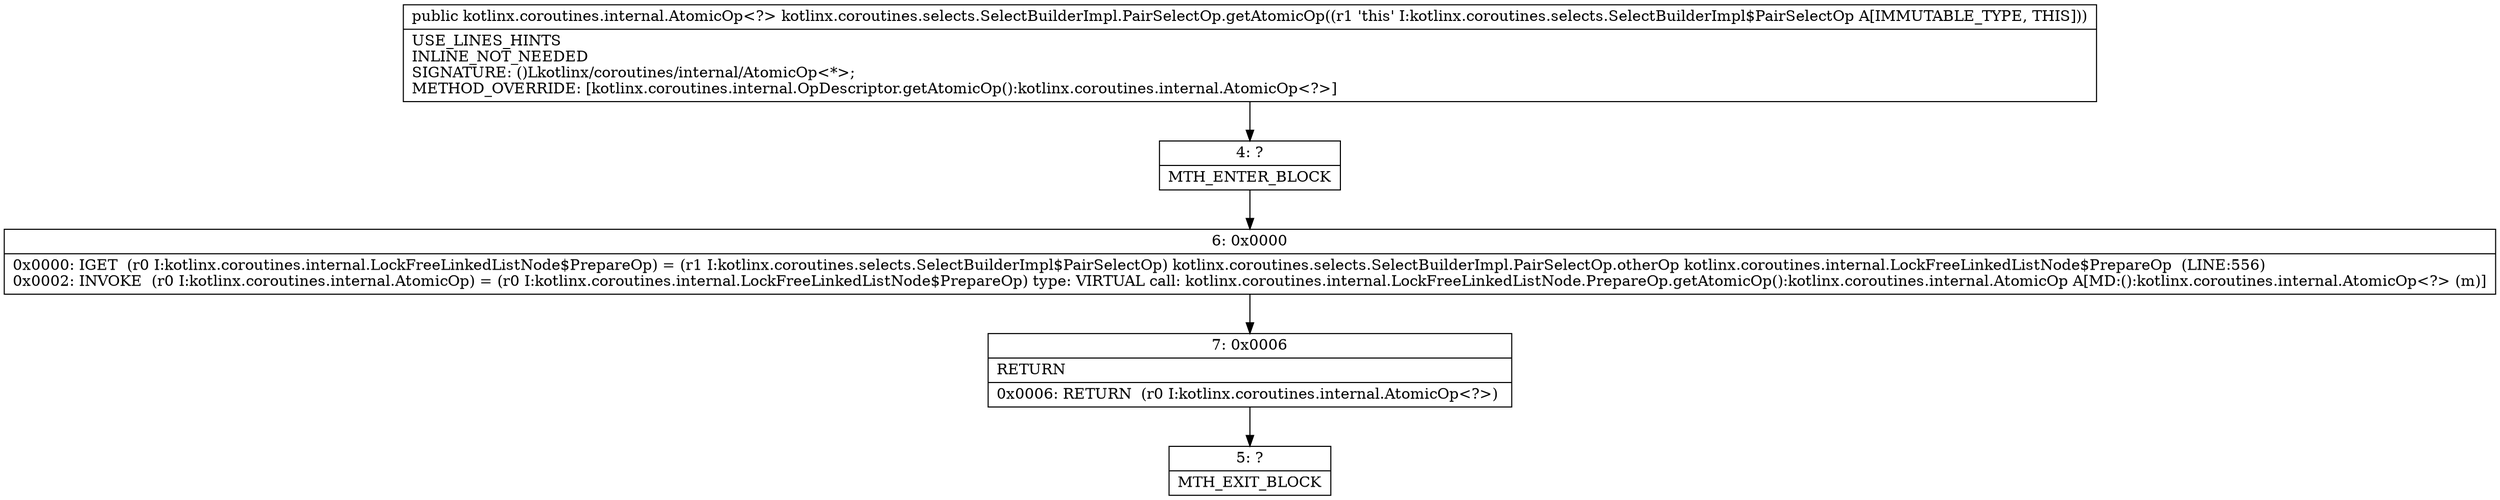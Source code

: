 digraph "CFG forkotlinx.coroutines.selects.SelectBuilderImpl.PairSelectOp.getAtomicOp()Lkotlinx\/coroutines\/internal\/AtomicOp;" {
Node_4 [shape=record,label="{4\:\ ?|MTH_ENTER_BLOCK\l}"];
Node_6 [shape=record,label="{6\:\ 0x0000|0x0000: IGET  (r0 I:kotlinx.coroutines.internal.LockFreeLinkedListNode$PrepareOp) = (r1 I:kotlinx.coroutines.selects.SelectBuilderImpl$PairSelectOp) kotlinx.coroutines.selects.SelectBuilderImpl.PairSelectOp.otherOp kotlinx.coroutines.internal.LockFreeLinkedListNode$PrepareOp  (LINE:556)\l0x0002: INVOKE  (r0 I:kotlinx.coroutines.internal.AtomicOp) = (r0 I:kotlinx.coroutines.internal.LockFreeLinkedListNode$PrepareOp) type: VIRTUAL call: kotlinx.coroutines.internal.LockFreeLinkedListNode.PrepareOp.getAtomicOp():kotlinx.coroutines.internal.AtomicOp A[MD:():kotlinx.coroutines.internal.AtomicOp\<?\> (m)]\l}"];
Node_7 [shape=record,label="{7\:\ 0x0006|RETURN\l|0x0006: RETURN  (r0 I:kotlinx.coroutines.internal.AtomicOp\<?\>) \l}"];
Node_5 [shape=record,label="{5\:\ ?|MTH_EXIT_BLOCK\l}"];
MethodNode[shape=record,label="{public kotlinx.coroutines.internal.AtomicOp\<?\> kotlinx.coroutines.selects.SelectBuilderImpl.PairSelectOp.getAtomicOp((r1 'this' I:kotlinx.coroutines.selects.SelectBuilderImpl$PairSelectOp A[IMMUTABLE_TYPE, THIS]))  | USE_LINES_HINTS\lINLINE_NOT_NEEDED\lSIGNATURE: ()Lkotlinx\/coroutines\/internal\/AtomicOp\<*\>;\lMETHOD_OVERRIDE: [kotlinx.coroutines.internal.OpDescriptor.getAtomicOp():kotlinx.coroutines.internal.AtomicOp\<?\>]\l}"];
MethodNode -> Node_4;Node_4 -> Node_6;
Node_6 -> Node_7;
Node_7 -> Node_5;
}

